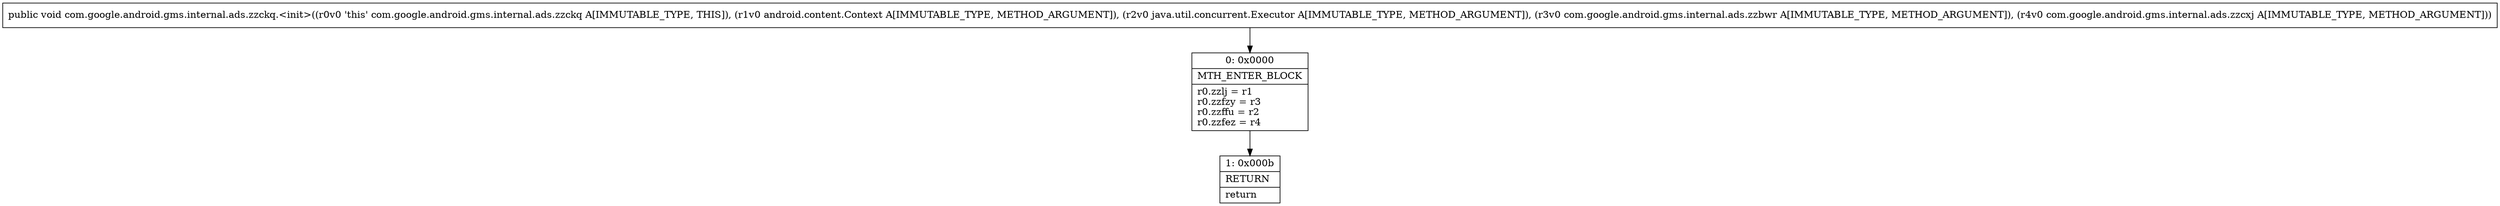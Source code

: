 digraph "CFG forcom.google.android.gms.internal.ads.zzckq.\<init\>(Landroid\/content\/Context;Ljava\/util\/concurrent\/Executor;Lcom\/google\/android\/gms\/internal\/ads\/zzbwr;Lcom\/google\/android\/gms\/internal\/ads\/zzcxj;)V" {
Node_0 [shape=record,label="{0\:\ 0x0000|MTH_ENTER_BLOCK\l|r0.zzlj = r1\lr0.zzfzy = r3\lr0.zzffu = r2\lr0.zzfez = r4\l}"];
Node_1 [shape=record,label="{1\:\ 0x000b|RETURN\l|return\l}"];
MethodNode[shape=record,label="{public void com.google.android.gms.internal.ads.zzckq.\<init\>((r0v0 'this' com.google.android.gms.internal.ads.zzckq A[IMMUTABLE_TYPE, THIS]), (r1v0 android.content.Context A[IMMUTABLE_TYPE, METHOD_ARGUMENT]), (r2v0 java.util.concurrent.Executor A[IMMUTABLE_TYPE, METHOD_ARGUMENT]), (r3v0 com.google.android.gms.internal.ads.zzbwr A[IMMUTABLE_TYPE, METHOD_ARGUMENT]), (r4v0 com.google.android.gms.internal.ads.zzcxj A[IMMUTABLE_TYPE, METHOD_ARGUMENT])) }"];
MethodNode -> Node_0;
Node_0 -> Node_1;
}


